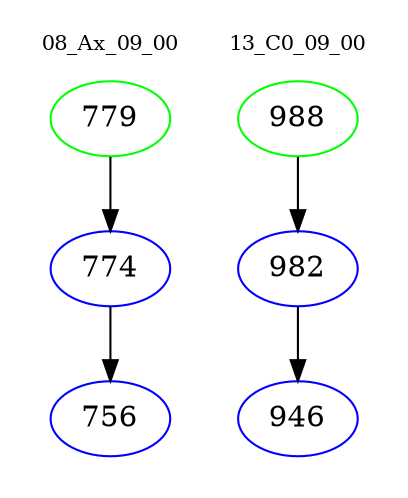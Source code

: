 digraph{
subgraph cluster_0 {
color = white
label = "08_Ax_09_00";
fontsize=10;
T0_779 [label="779", color="green"]
T0_779 -> T0_774 [color="black"]
T0_774 [label="774", color="blue"]
T0_774 -> T0_756 [color="black"]
T0_756 [label="756", color="blue"]
}
subgraph cluster_1 {
color = white
label = "13_C0_09_00";
fontsize=10;
T1_988 [label="988", color="green"]
T1_988 -> T1_982 [color="black"]
T1_982 [label="982", color="blue"]
T1_982 -> T1_946 [color="black"]
T1_946 [label="946", color="blue"]
}
}
